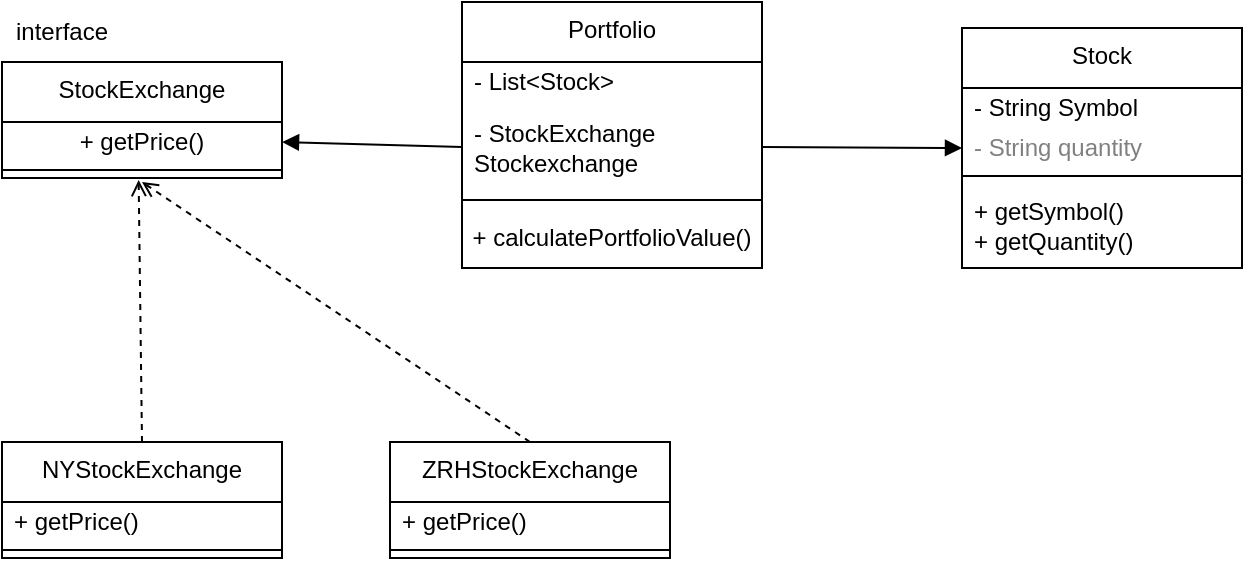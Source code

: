 <mxfile version="22.1.11" type="device">
  <diagram name="Seite-1" id="CCXMpP4f6jwvzS21fUd2">
    <mxGraphModel dx="1034" dy="510" grid="1" gridSize="10" guides="1" tooltips="1" connect="1" arrows="1" fold="1" page="1" pageScale="1" pageWidth="827" pageHeight="1169" math="0" shadow="0">
      <root>
        <mxCell id="0" />
        <mxCell id="1" parent="0" />
        <mxCell id="niR7z0K0WDWmgwGM-08e-1" value="StockExchange" style="swimlane;fontStyle=0;align=center;verticalAlign=top;childLayout=stackLayout;horizontal=1;startSize=30;horizontalStack=0;resizeParent=1;resizeParentMax=0;resizeLast=0;collapsible=0;marginBottom=0;html=1;whiteSpace=wrap;" vertex="1" parent="1">
          <mxGeometry x="80" y="170" width="140" height="58" as="geometry" />
        </mxCell>
        <mxCell id="niR7z0K0WDWmgwGM-08e-2" value="+ getPrice()" style="text;html=1;strokeColor=none;fillColor=none;align=center;verticalAlign=middle;spacingLeft=4;spacingRight=4;overflow=hidden;rotatable=0;points=[[0,0.5],[1,0.5]];portConstraint=eastwest;whiteSpace=wrap;" vertex="1" parent="niR7z0K0WDWmgwGM-08e-1">
          <mxGeometry y="30" width="140" height="20" as="geometry" />
        </mxCell>
        <mxCell id="niR7z0K0WDWmgwGM-08e-6" value="" style="line;strokeWidth=1;fillColor=none;align=left;verticalAlign=middle;spacingTop=-1;spacingLeft=3;spacingRight=3;rotatable=0;labelPosition=right;points=[];portConstraint=eastwest;" vertex="1" parent="niR7z0K0WDWmgwGM-08e-1">
          <mxGeometry y="50" width="140" height="8" as="geometry" />
        </mxCell>
        <mxCell id="niR7z0K0WDWmgwGM-08e-9" value="interface" style="text;strokeColor=none;align=center;fillColor=none;html=1;verticalAlign=middle;whiteSpace=wrap;rounded=0;" vertex="1" parent="1">
          <mxGeometry x="80" y="140" width="60" height="30" as="geometry" />
        </mxCell>
        <mxCell id="niR7z0K0WDWmgwGM-08e-10" value="Portfolio" style="swimlane;fontStyle=0;align=center;verticalAlign=top;childLayout=stackLayout;horizontal=1;startSize=30;horizontalStack=0;resizeParent=1;resizeParentMax=0;resizeLast=0;collapsible=0;marginBottom=0;html=1;whiteSpace=wrap;" vertex="1" parent="1">
          <mxGeometry x="310" y="140" width="150" height="133" as="geometry" />
        </mxCell>
        <mxCell id="niR7z0K0WDWmgwGM-08e-11" value="- List&amp;lt;Stock&amp;gt;" style="text;html=1;strokeColor=none;fillColor=none;align=left;verticalAlign=middle;spacingLeft=4;spacingRight=4;overflow=hidden;rotatable=0;points=[[0,0.5],[1,0.5]];portConstraint=eastwest;whiteSpace=wrap;" vertex="1" parent="niR7z0K0WDWmgwGM-08e-10">
          <mxGeometry y="30" width="150" height="20" as="geometry" />
        </mxCell>
        <mxCell id="niR7z0K0WDWmgwGM-08e-12" value="- StockExchange Stockexchange" style="text;html=1;strokeColor=none;fillColor=none;align=left;verticalAlign=middle;spacingLeft=4;spacingRight=4;overflow=hidden;rotatable=0;points=[[0,0.5],[1,0.5]];portConstraint=eastwest;whiteSpace=wrap;" vertex="1" parent="niR7z0K0WDWmgwGM-08e-10">
          <mxGeometry y="50" width="150" height="45" as="geometry" />
        </mxCell>
        <mxCell id="niR7z0K0WDWmgwGM-08e-15" value="" style="line;strokeWidth=1;fillColor=none;align=left;verticalAlign=middle;spacingTop=-1;spacingLeft=3;spacingRight=3;rotatable=0;labelPosition=right;points=[];portConstraint=eastwest;" vertex="1" parent="niR7z0K0WDWmgwGM-08e-10">
          <mxGeometry y="95" width="150" height="8" as="geometry" />
        </mxCell>
        <mxCell id="niR7z0K0WDWmgwGM-08e-26" value="+ calculatePortfolioValue()" style="text;strokeColor=none;align=center;fillColor=none;html=1;verticalAlign=middle;whiteSpace=wrap;rounded=0;" vertex="1" parent="niR7z0K0WDWmgwGM-08e-10">
          <mxGeometry y="103" width="150" height="30" as="geometry" />
        </mxCell>
        <mxCell id="niR7z0K0WDWmgwGM-08e-18" value="Stock" style="swimlane;fontStyle=0;align=center;verticalAlign=top;childLayout=stackLayout;horizontal=1;startSize=30;horizontalStack=0;resizeParent=1;resizeParentMax=0;resizeLast=0;collapsible=0;marginBottom=0;html=1;whiteSpace=wrap;" vertex="1" parent="1">
          <mxGeometry x="560" y="153" width="140" height="120" as="geometry" />
        </mxCell>
        <mxCell id="niR7z0K0WDWmgwGM-08e-20" value="- String Symbol" style="text;html=1;strokeColor=none;fillColor=none;align=left;verticalAlign=middle;spacingLeft=4;spacingRight=4;overflow=hidden;rotatable=0;points=[[0,0.5],[1,0.5]];portConstraint=eastwest;whiteSpace=wrap;" vertex="1" parent="niR7z0K0WDWmgwGM-08e-18">
          <mxGeometry y="30" width="140" height="20" as="geometry" />
        </mxCell>
        <mxCell id="niR7z0K0WDWmgwGM-08e-21" value="- String quantity" style="text;html=1;strokeColor=none;fillColor=none;align=left;verticalAlign=middle;spacingLeft=4;spacingRight=4;overflow=hidden;rotatable=0;points=[[0,0.5],[1,0.5]];portConstraint=eastwest;fontColor=#808080;whiteSpace=wrap;" vertex="1" parent="niR7z0K0WDWmgwGM-08e-18">
          <mxGeometry y="50" width="140" height="20" as="geometry" />
        </mxCell>
        <mxCell id="niR7z0K0WDWmgwGM-08e-23" value="" style="line;strokeWidth=1;fillColor=none;align=left;verticalAlign=middle;spacingTop=-1;spacingLeft=3;spacingRight=3;rotatable=0;labelPosition=right;points=[];portConstraint=eastwest;" vertex="1" parent="niR7z0K0WDWmgwGM-08e-18">
          <mxGeometry y="70" width="140" height="8" as="geometry" />
        </mxCell>
        <mxCell id="niR7z0K0WDWmgwGM-08e-25" value="+ getSymbol()&lt;br&gt;+ getQuantity()" style="text;html=1;strokeColor=none;fillColor=none;align=left;verticalAlign=middle;spacingLeft=4;spacingRight=4;overflow=hidden;rotatable=0;points=[[0,0.5],[1,0.5]];portConstraint=eastwest;whiteSpace=wrap;" vertex="1" parent="niR7z0K0WDWmgwGM-08e-18">
          <mxGeometry y="78" width="140" height="42" as="geometry" />
        </mxCell>
        <mxCell id="niR7z0K0WDWmgwGM-08e-27" value="NYStockExchange" style="swimlane;fontStyle=0;align=center;verticalAlign=top;childLayout=stackLayout;horizontal=1;startSize=30;horizontalStack=0;resizeParent=1;resizeParentMax=0;resizeLast=0;collapsible=0;marginBottom=0;html=1;whiteSpace=wrap;" vertex="1" parent="1">
          <mxGeometry x="80" y="360" width="140" height="58" as="geometry" />
        </mxCell>
        <mxCell id="niR7z0K0WDWmgwGM-08e-29" value="+ getPrice()" style="text;html=1;strokeColor=none;fillColor=none;align=left;verticalAlign=middle;spacingLeft=4;spacingRight=4;overflow=hidden;rotatable=0;points=[[0,0.5],[1,0.5]];portConstraint=eastwest;whiteSpace=wrap;" vertex="1" parent="niR7z0K0WDWmgwGM-08e-27">
          <mxGeometry y="30" width="140" height="20" as="geometry" />
        </mxCell>
        <mxCell id="niR7z0K0WDWmgwGM-08e-32" value="" style="line;strokeWidth=1;fillColor=none;align=left;verticalAlign=middle;spacingTop=-1;spacingLeft=3;spacingRight=3;rotatable=0;labelPosition=right;points=[];portConstraint=eastwest;" vertex="1" parent="niR7z0K0WDWmgwGM-08e-27">
          <mxGeometry y="50" width="140" height="8" as="geometry" />
        </mxCell>
        <mxCell id="niR7z0K0WDWmgwGM-08e-35" value="ZRHStockExchange" style="swimlane;fontStyle=0;align=center;verticalAlign=top;childLayout=stackLayout;horizontal=1;startSize=30;horizontalStack=0;resizeParent=1;resizeParentMax=0;resizeLast=0;collapsible=0;marginBottom=0;html=1;whiteSpace=wrap;" vertex="1" parent="1">
          <mxGeometry x="274" y="360" width="140" height="58" as="geometry" />
        </mxCell>
        <mxCell id="niR7z0K0WDWmgwGM-08e-37" value="+ getPrice()" style="text;html=1;strokeColor=none;fillColor=none;align=left;verticalAlign=middle;spacingLeft=4;spacingRight=4;overflow=hidden;rotatable=0;points=[[0,0.5],[1,0.5]];portConstraint=eastwest;whiteSpace=wrap;" vertex="1" parent="niR7z0K0WDWmgwGM-08e-35">
          <mxGeometry y="30" width="140" height="20" as="geometry" />
        </mxCell>
        <mxCell id="niR7z0K0WDWmgwGM-08e-40" value="" style="line;strokeWidth=1;fillColor=none;align=left;verticalAlign=middle;spacingTop=-1;spacingLeft=3;spacingRight=3;rotatable=0;labelPosition=right;points=[];portConstraint=eastwest;" vertex="1" parent="niR7z0K0WDWmgwGM-08e-35">
          <mxGeometry y="50" width="140" height="8" as="geometry" />
        </mxCell>
        <mxCell id="niR7z0K0WDWmgwGM-08e-51" value="" style="html=1;verticalAlign=bottom;labelBackgroundColor=none;endArrow=block;endFill=1;rounded=0;entryX=0;entryY=0.5;entryDx=0;entryDy=0;exitX=1;exitY=0.5;exitDx=0;exitDy=0;" edge="1" parent="1" source="niR7z0K0WDWmgwGM-08e-12" target="niR7z0K0WDWmgwGM-08e-21">
          <mxGeometry width="160" relative="1" as="geometry">
            <mxPoint x="530" y="260" as="sourcePoint" />
            <mxPoint x="490" y="270" as="targetPoint" />
          </mxGeometry>
        </mxCell>
        <mxCell id="niR7z0K0WDWmgwGM-08e-52" value="" style="html=1;verticalAlign=bottom;labelBackgroundColor=none;endArrow=block;endFill=1;rounded=0;entryX=1;entryY=0.5;entryDx=0;entryDy=0;exitX=0;exitY=0.5;exitDx=0;exitDy=0;" edge="1" parent="1" source="niR7z0K0WDWmgwGM-08e-12" target="niR7z0K0WDWmgwGM-08e-2">
          <mxGeometry width="160" relative="1" as="geometry">
            <mxPoint x="330" y="270" as="sourcePoint" />
            <mxPoint x="490" y="270" as="targetPoint" />
          </mxGeometry>
        </mxCell>
        <mxCell id="niR7z0K0WDWmgwGM-08e-53" value="" style="html=1;verticalAlign=bottom;labelBackgroundColor=none;endArrow=open;endFill=0;dashed=1;rounded=0;entryX=0.488;entryY=1.125;entryDx=0;entryDy=0;entryPerimeter=0;exitX=0.5;exitY=0;exitDx=0;exitDy=0;" edge="1" parent="1" source="niR7z0K0WDWmgwGM-08e-27" target="niR7z0K0WDWmgwGM-08e-6">
          <mxGeometry width="160" relative="1" as="geometry">
            <mxPoint x="330" y="370" as="sourcePoint" />
            <mxPoint x="490" y="370" as="targetPoint" />
          </mxGeometry>
        </mxCell>
        <mxCell id="niR7z0K0WDWmgwGM-08e-54" value="" style="html=1;verticalAlign=bottom;labelBackgroundColor=none;endArrow=open;endFill=0;dashed=1;rounded=0;exitX=0.5;exitY=0;exitDx=0;exitDy=0;" edge="1" parent="1" source="niR7z0K0WDWmgwGM-08e-35">
          <mxGeometry width="160" relative="1" as="geometry">
            <mxPoint x="330" y="370" as="sourcePoint" />
            <mxPoint x="150" y="230" as="targetPoint" />
          </mxGeometry>
        </mxCell>
      </root>
    </mxGraphModel>
  </diagram>
</mxfile>
